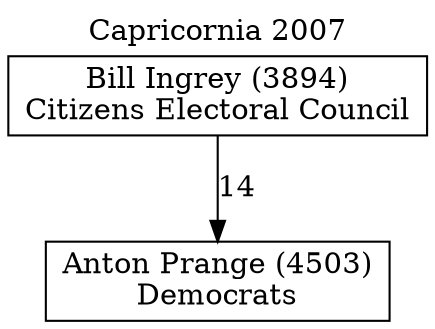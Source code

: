 // House preference flow
digraph "Anton Prange (4503)_Capricornia_2007" {
	graph [label="Capricornia 2007" labelloc=t mclimit=10]
	node [shape=box]
	"Anton Prange (4503)" [label="Anton Prange (4503)
Democrats"]
	"Bill Ingrey (3894)" [label="Bill Ingrey (3894)
Citizens Electoral Council"]
	"Bill Ingrey (3894)" -> "Anton Prange (4503)" [label=14]
}
